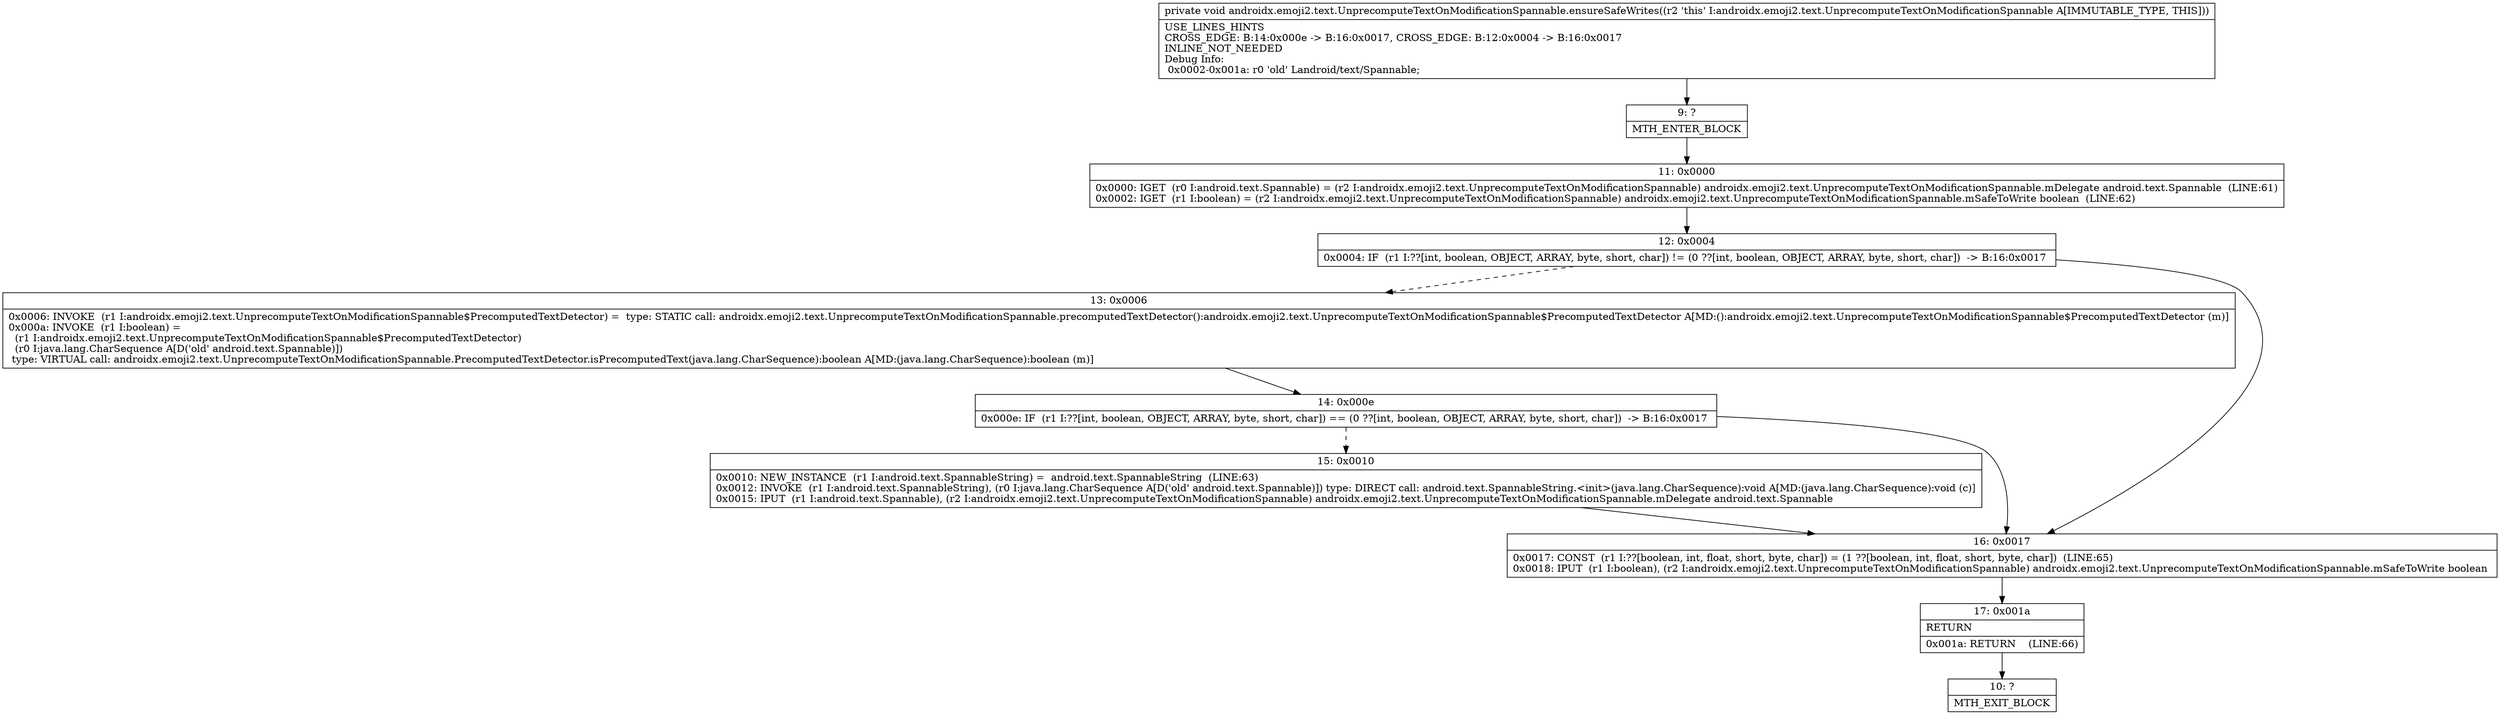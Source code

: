 digraph "CFG forandroidx.emoji2.text.UnprecomputeTextOnModificationSpannable.ensureSafeWrites()V" {
Node_9 [shape=record,label="{9\:\ ?|MTH_ENTER_BLOCK\l}"];
Node_11 [shape=record,label="{11\:\ 0x0000|0x0000: IGET  (r0 I:android.text.Spannable) = (r2 I:androidx.emoji2.text.UnprecomputeTextOnModificationSpannable) androidx.emoji2.text.UnprecomputeTextOnModificationSpannable.mDelegate android.text.Spannable  (LINE:61)\l0x0002: IGET  (r1 I:boolean) = (r2 I:androidx.emoji2.text.UnprecomputeTextOnModificationSpannable) androidx.emoji2.text.UnprecomputeTextOnModificationSpannable.mSafeToWrite boolean  (LINE:62)\l}"];
Node_12 [shape=record,label="{12\:\ 0x0004|0x0004: IF  (r1 I:??[int, boolean, OBJECT, ARRAY, byte, short, char]) != (0 ??[int, boolean, OBJECT, ARRAY, byte, short, char])  \-\> B:16:0x0017 \l}"];
Node_13 [shape=record,label="{13\:\ 0x0006|0x0006: INVOKE  (r1 I:androidx.emoji2.text.UnprecomputeTextOnModificationSpannable$PrecomputedTextDetector) =  type: STATIC call: androidx.emoji2.text.UnprecomputeTextOnModificationSpannable.precomputedTextDetector():androidx.emoji2.text.UnprecomputeTextOnModificationSpannable$PrecomputedTextDetector A[MD:():androidx.emoji2.text.UnprecomputeTextOnModificationSpannable$PrecomputedTextDetector (m)]\l0x000a: INVOKE  (r1 I:boolean) = \l  (r1 I:androidx.emoji2.text.UnprecomputeTextOnModificationSpannable$PrecomputedTextDetector)\l  (r0 I:java.lang.CharSequence A[D('old' android.text.Spannable)])\l type: VIRTUAL call: androidx.emoji2.text.UnprecomputeTextOnModificationSpannable.PrecomputedTextDetector.isPrecomputedText(java.lang.CharSequence):boolean A[MD:(java.lang.CharSequence):boolean (m)]\l}"];
Node_14 [shape=record,label="{14\:\ 0x000e|0x000e: IF  (r1 I:??[int, boolean, OBJECT, ARRAY, byte, short, char]) == (0 ??[int, boolean, OBJECT, ARRAY, byte, short, char])  \-\> B:16:0x0017 \l}"];
Node_15 [shape=record,label="{15\:\ 0x0010|0x0010: NEW_INSTANCE  (r1 I:android.text.SpannableString) =  android.text.SpannableString  (LINE:63)\l0x0012: INVOKE  (r1 I:android.text.SpannableString), (r0 I:java.lang.CharSequence A[D('old' android.text.Spannable)]) type: DIRECT call: android.text.SpannableString.\<init\>(java.lang.CharSequence):void A[MD:(java.lang.CharSequence):void (c)]\l0x0015: IPUT  (r1 I:android.text.Spannable), (r2 I:androidx.emoji2.text.UnprecomputeTextOnModificationSpannable) androidx.emoji2.text.UnprecomputeTextOnModificationSpannable.mDelegate android.text.Spannable \l}"];
Node_16 [shape=record,label="{16\:\ 0x0017|0x0017: CONST  (r1 I:??[boolean, int, float, short, byte, char]) = (1 ??[boolean, int, float, short, byte, char])  (LINE:65)\l0x0018: IPUT  (r1 I:boolean), (r2 I:androidx.emoji2.text.UnprecomputeTextOnModificationSpannable) androidx.emoji2.text.UnprecomputeTextOnModificationSpannable.mSafeToWrite boolean \l}"];
Node_17 [shape=record,label="{17\:\ 0x001a|RETURN\l|0x001a: RETURN    (LINE:66)\l}"];
Node_10 [shape=record,label="{10\:\ ?|MTH_EXIT_BLOCK\l}"];
MethodNode[shape=record,label="{private void androidx.emoji2.text.UnprecomputeTextOnModificationSpannable.ensureSafeWrites((r2 'this' I:androidx.emoji2.text.UnprecomputeTextOnModificationSpannable A[IMMUTABLE_TYPE, THIS]))  | USE_LINES_HINTS\lCROSS_EDGE: B:14:0x000e \-\> B:16:0x0017, CROSS_EDGE: B:12:0x0004 \-\> B:16:0x0017\lINLINE_NOT_NEEDED\lDebug Info:\l  0x0002\-0x001a: r0 'old' Landroid\/text\/Spannable;\l}"];
MethodNode -> Node_9;Node_9 -> Node_11;
Node_11 -> Node_12;
Node_12 -> Node_13[style=dashed];
Node_12 -> Node_16;
Node_13 -> Node_14;
Node_14 -> Node_15[style=dashed];
Node_14 -> Node_16;
Node_15 -> Node_16;
Node_16 -> Node_17;
Node_17 -> Node_10;
}

